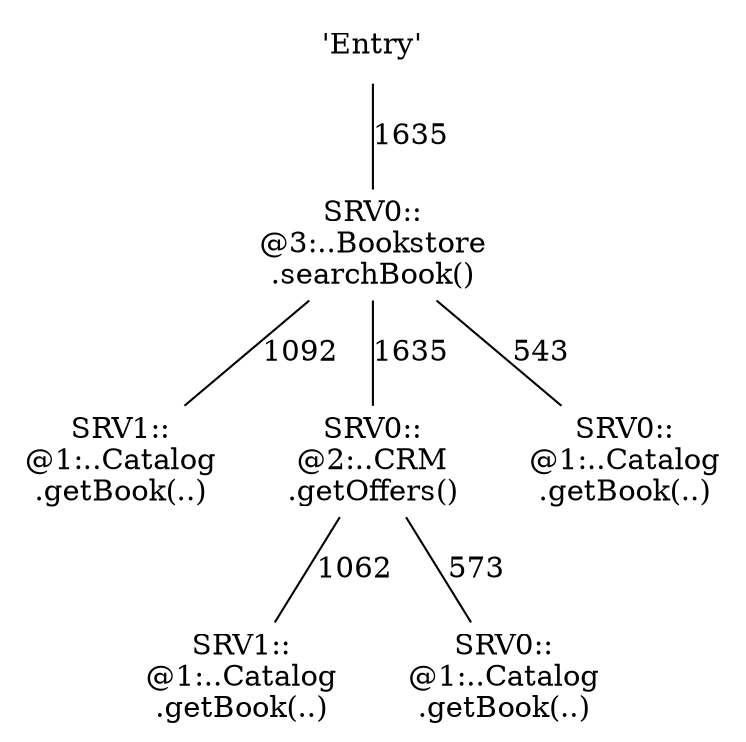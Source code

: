 digraph G {
0[label ="'Entry'",shape=none];
1[label ="SRV0::\n@3:..Bookstore\n.searchBook()",shape=none];
2[label ="SRV1::\n@1:..Catalog\n.getBook(..)",shape=none];
3[label ="SRV0::\n@2:..CRM\n.getOffers()",shape=none];
4[label ="SRV1::\n@1:..Catalog\n.getBook(..)",shape=none];
5[label ="SRV0::\n@1:..Catalog\n.getBook(..)",shape=none];
6[label ="SRV0::\n@1:..Catalog\n.getBook(..)",shape=none];

0->1[style=solid,arrowhead=none,label="1635" ]

1->2[style=solid,arrowhead=none,label="1092" ]

1->3[style=solid,arrowhead=none,label="1635" ]

3->4[style=solid,arrowhead=none,label="1062" ]

3->5[style=solid,arrowhead=none,label="573" ]

1->6[style=solid,arrowhead=none,label="543" ]

}
